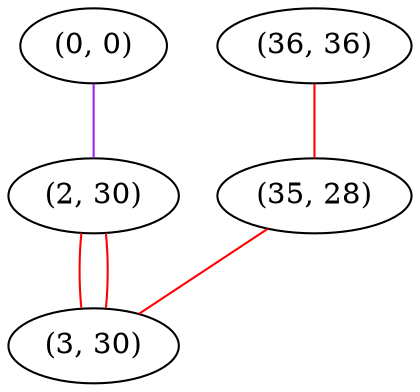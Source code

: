 graph "" {
"(0, 0)";
"(36, 36)";
"(2, 30)";
"(35, 28)";
"(3, 30)";
"(0, 0)" -- "(2, 30)"  [color=purple, key=0, weight=4];
"(36, 36)" -- "(35, 28)"  [color=red, key=0, weight=1];
"(2, 30)" -- "(3, 30)"  [color=red, key=0, weight=1];
"(2, 30)" -- "(3, 30)"  [color=red, key=1, weight=1];
"(35, 28)" -- "(3, 30)"  [color=red, key=0, weight=1];
}
